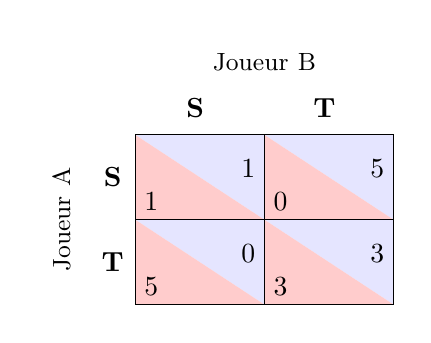 \begin{tikzpicture}
% From user121799
% https://tex.stackexchange.com/questions/497992/tikz-payoff-matrix		
		
	\tikzset{payoff matrix/.style={matrix of nodes,column sep=-\pgflinewidth,row sep=-\pgflinewidth,
		nodes={/utils/exec=\ifnum\the\pgfmatrixcurrentrow>1
			\ifnum\the\pgfmatrixcurrentcolumn>1
			\tikzset{
				text height=1.2em,text width=4em,draw,
				path picture={\fill[blue!10] (path picture bounding box.north west) -|
					(path picture bounding box.south east);
					\fill[red!20] (path picture bounding box.north west) |-
					(path picture bounding box.south east);}}
			\fi
			\fi,
			align=center,anchor=center},
		column 1/.style={text width=1em},
		row 1/.style={text depth=0.3em},
		execute at end matrix={%
			\path (\tikzmatrixname-2-2.west) -- (\tikzmatrixname-2-\the\pgfmatrixcurrentcolumn.east)
			coordinate[midway] (aux) 
			node[anchor=south,draw=none,path picture={}] at (\tikzmatrixname.north-|aux){\pgfkeysvalueof{/tikz/payoff
					matrix/player 1}};
			\path (\tikzmatrixname-2-2.north) -- 
			(\tikzmatrixname-\the\pgfmatrixcurrentrow-2.south)
			coordinate[midway] (aux) 
			node[anchor=south,draw=none,path picture={},rotate=90] at (aux-|\tikzmatrixname.west){\pgfkeysvalueof{/tikz/payoff
					matrix/player 2}};}},
	payoff matrix/.cd,player 1/.initial={\small Joueur B},player 2/.initial={\small Joueur A}}		
		
		
	\newcommand{\pft}[2]{{\hfill$#2$ \\ $#1$\hfill\mbox{}}}
	
	
	\matrix [payoff matrix]{
		        & {\bf S}      & {\bf T}    \\
		{\bf S} & \pft{1}{1}  & \pft{0}{5} \\
		{\bf T} & \pft{5}{0}  & \pft{3}{3} \\
	};
\end{tikzpicture}